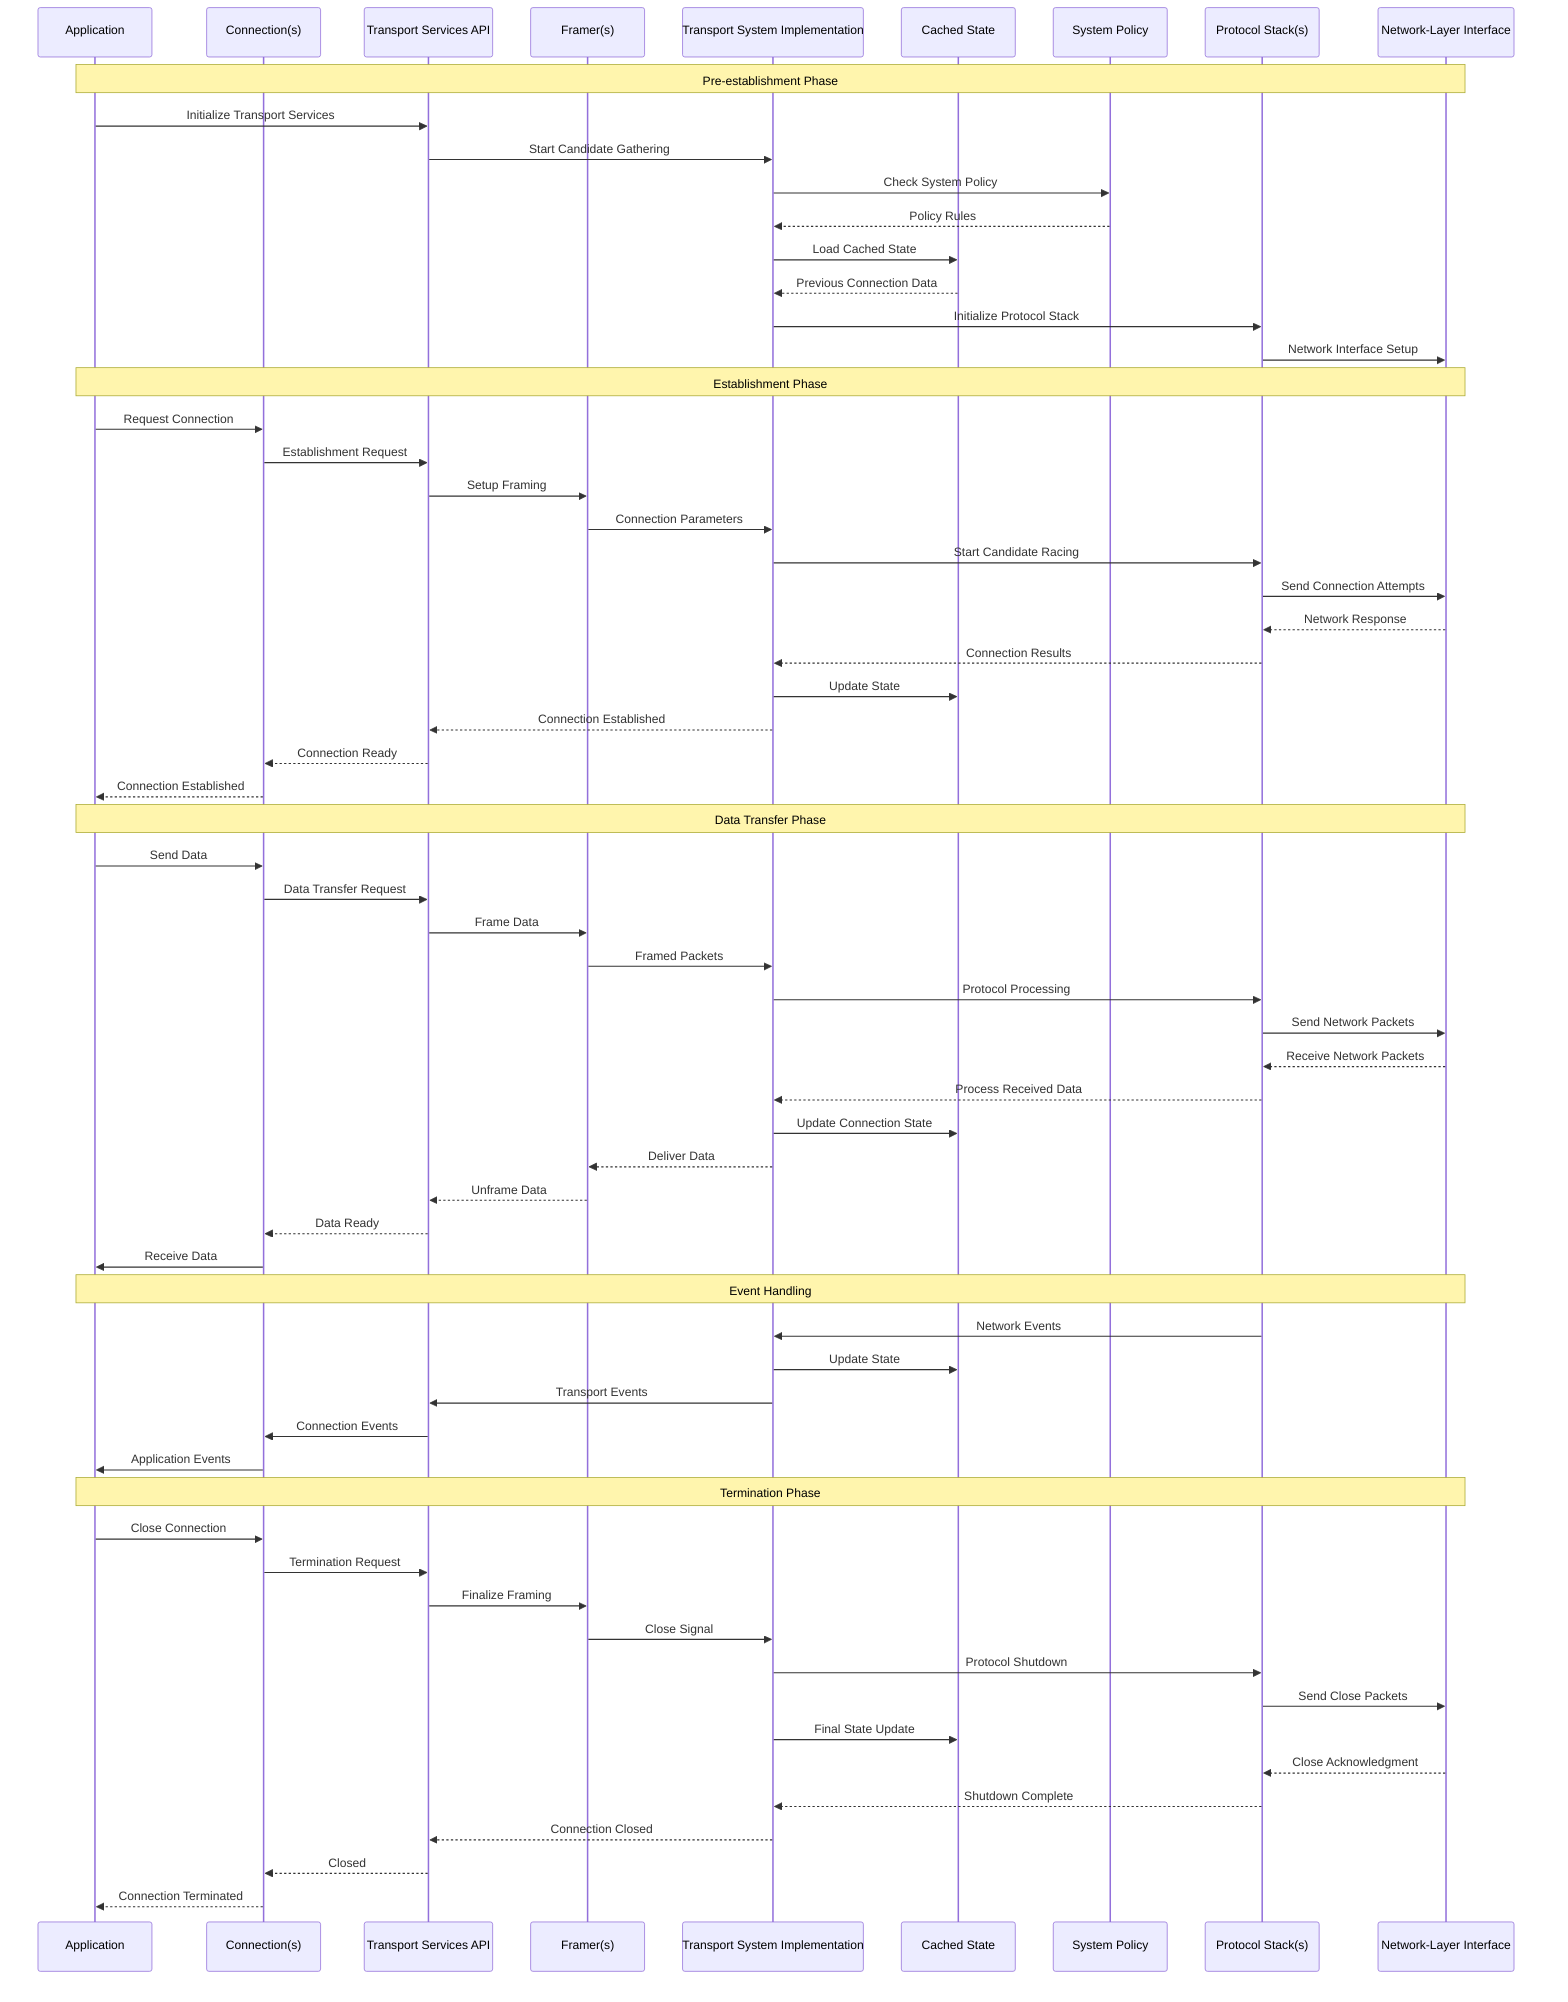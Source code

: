 sequenceDiagram
    participant App as Application
    participant Conn as Connection(s)
    participant Trans as Transport Services API
    participant Frame as Framer(s)
    participant Impl as Transport System Implementation
    participant Cache as Cached State
    participant Policy as System Policy
    participant Proto as Protocol Stack(s)
    participant Net as Network-Layer Interface

    Note over App,Net: Pre-establishment Phase
    App->>Trans: Initialize Transport Services
    Trans->>Impl: Start Candidate Gathering
    Impl->>Policy: Check System Policy
    Policy-->>Impl: Policy Rules
    Impl->>Cache: Load Cached State
    Cache-->>Impl: Previous Connection Data
    Impl->>Proto: Initialize Protocol Stack
    Proto->>Net: Network Interface Setup

    Note over App,Net: Establishment Phase
    App->>Conn: Request Connection
    Conn->>Trans: Establishment Request
    Trans->>Frame: Setup Framing
    Frame->>Impl: Connection Parameters
    Impl->>Proto: Start Candidate Racing
    Proto->>Net: Send Connection Attempts
    Net-->>Proto: Network Response
    Proto-->>Impl: Connection Results
    Impl->>Cache: Update State
    Impl-->>Trans: Connection Established
    Trans-->>Conn: Connection Ready
    Conn-->>App: Connection Established

    Note over App,Net: Data Transfer Phase
    App->>Conn: Send Data
    Conn->>Trans: Data Transfer Request
    Trans->>Frame: Frame Data
    Frame->>Impl: Framed Packets
    Impl->>Proto: Protocol Processing
    Proto->>Net: Send Network Packets
    Net-->>Proto: Receive Network Packets
    Proto-->>Impl: Process Received Data
    Impl->>Cache: Update Connection State
    Impl-->>Frame: Deliver Data
    Frame-->>Trans: Unframe Data
    Trans-->>Conn: Data Ready
    Conn->>App: Receive Data

    Note over App,Net: Event Handling
    Proto->>Impl: Network Events
    Impl->>Cache: Update State
    Impl->>Trans: Transport Events
    Trans->>Conn: Connection Events
    Conn->>App: Application Events

    Note over App,Net: Termination Phase
    App->>Conn: Close Connection
    Conn->>Trans: Termination Request
    Trans->>Frame: Finalize Framing
    Frame->>Impl: Close Signal
    Impl->>Proto: Protocol Shutdown
    Proto->>Net: Send Close Packets
    Impl->>Cache: Final State Update
    Net-->>Proto: Close Acknowledgment
    Proto-->>Impl: Shutdown Complete
    Impl-->>Trans: Connection Closed
    Trans-->>Conn: Closed
    Conn-->>App: Connection Terminated